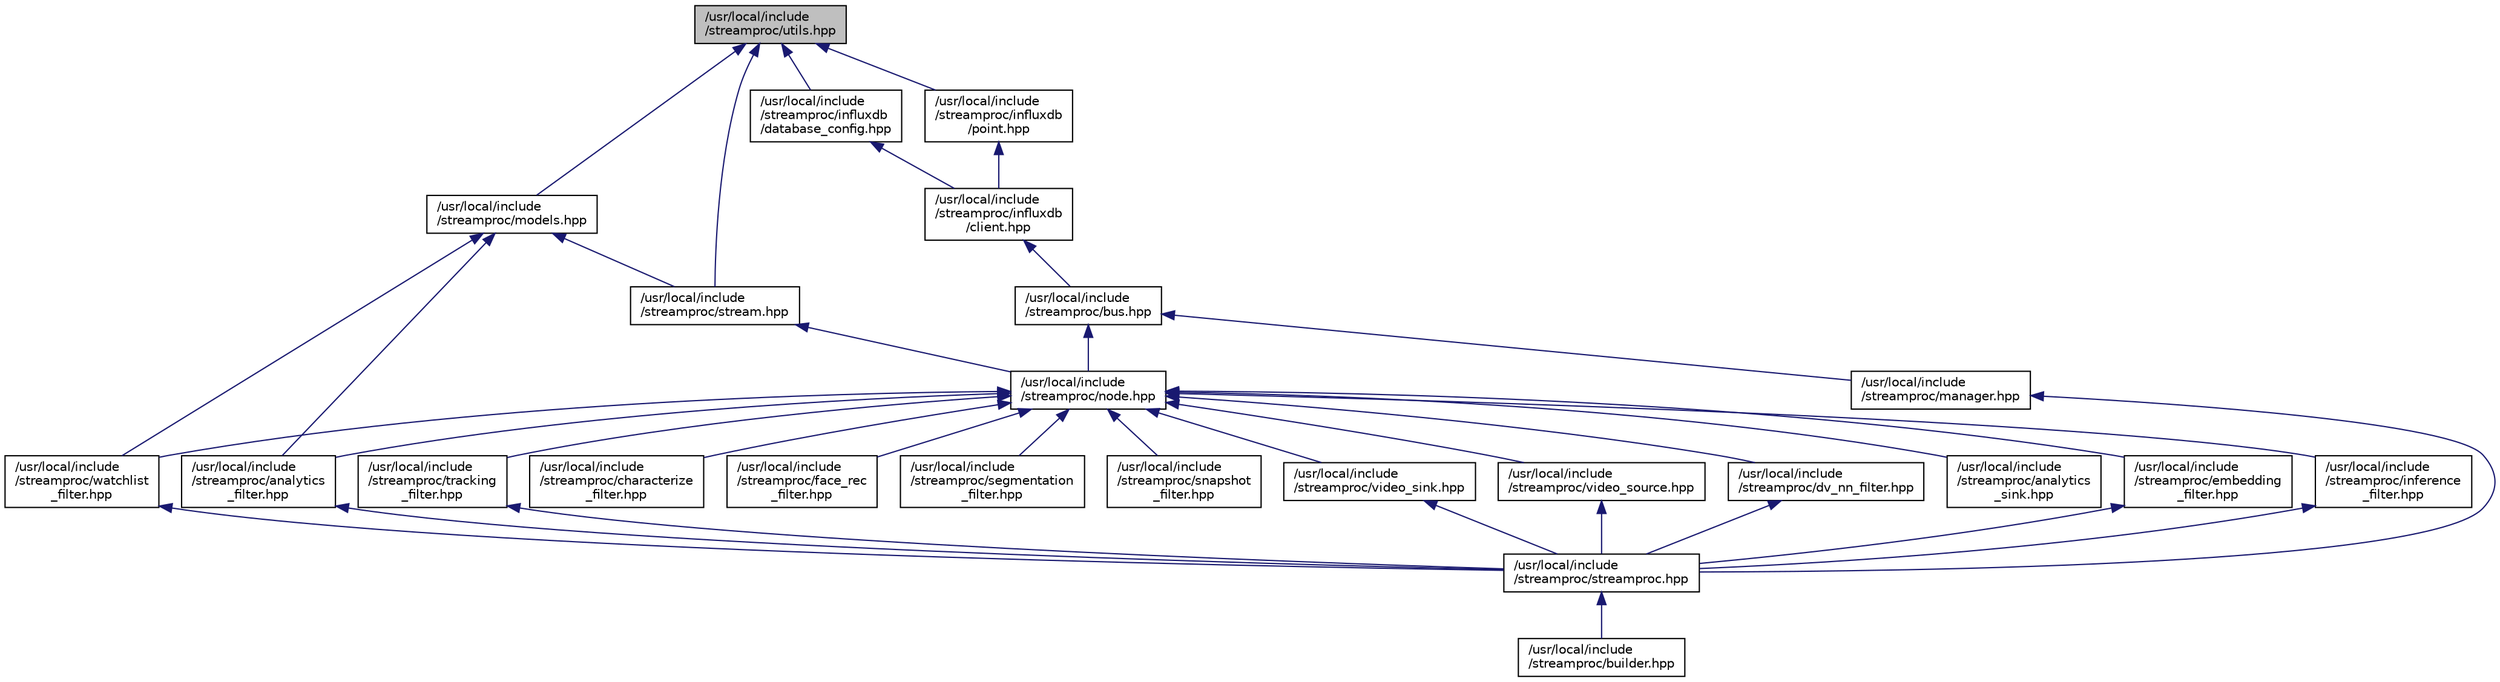 digraph "/usr/local/include/streamproc/utils.hpp"
{
  edge [fontname="Helvetica",fontsize="10",labelfontname="Helvetica",labelfontsize="10"];
  node [fontname="Helvetica",fontsize="10",shape=record];
  Node7 [label="/usr/local/include\l/streamproc/utils.hpp",height=0.2,width=0.4,color="black", fillcolor="grey75", style="filled", fontcolor="black"];
  Node7 -> Node8 [dir="back",color="midnightblue",fontsize="10",style="solid",fontname="Helvetica"];
  Node8 [label="/usr/local/include\l/streamproc/influxdb\l/database_config.hpp",height=0.2,width=0.4,color="black", fillcolor="white", style="filled",URL="$d9/d55/database__config_8hpp.html"];
  Node8 -> Node9 [dir="back",color="midnightblue",fontsize="10",style="solid",fontname="Helvetica"];
  Node9 [label="/usr/local/include\l/streamproc/influxdb\l/client.hpp",height=0.2,width=0.4,color="black", fillcolor="white", style="filled",URL="$d2/dfe/client_8hpp.html"];
  Node9 -> Node10 [dir="back",color="midnightblue",fontsize="10",style="solid",fontname="Helvetica"];
  Node10 [label="/usr/local/include\l/streamproc/bus.hpp",height=0.2,width=0.4,color="black", fillcolor="white", style="filled",URL="$d3/ddc/bus_8hpp.html"];
  Node10 -> Node11 [dir="back",color="midnightblue",fontsize="10",style="solid",fontname="Helvetica"];
  Node11 [label="/usr/local/include\l/streamproc/manager.hpp",height=0.2,width=0.4,color="black", fillcolor="white", style="filled",URL="$da/d04/manager_8hpp.html"];
  Node11 -> Node12 [dir="back",color="midnightblue",fontsize="10",style="solid",fontname="Helvetica"];
  Node12 [label="/usr/local/include\l/streamproc/streamproc.hpp",height=0.2,width=0.4,color="black", fillcolor="white", style="filled",URL="$de/dc1/streamproc_8hpp.html"];
  Node12 -> Node13 [dir="back",color="midnightblue",fontsize="10",style="solid",fontname="Helvetica"];
  Node13 [label="/usr/local/include\l/streamproc/builder.hpp",height=0.2,width=0.4,color="black", fillcolor="white", style="filled",URL="$dc/dcd/builder_8hpp.html"];
  Node10 -> Node14 [dir="back",color="midnightblue",fontsize="10",style="solid",fontname="Helvetica"];
  Node14 [label="/usr/local/include\l/streamproc/node.hpp",height=0.2,width=0.4,color="black", fillcolor="white", style="filled",URL="$d3/d09/node_8hpp.html"];
  Node14 -> Node15 [dir="back",color="midnightblue",fontsize="10",style="solid",fontname="Helvetica"];
  Node15 [label="/usr/local/include\l/streamproc/analytics\l_filter.hpp",height=0.2,width=0.4,color="black", fillcolor="white", style="filled",URL="$dd/d43/analytics__filter_8hpp.html"];
  Node15 -> Node12 [dir="back",color="midnightblue",fontsize="10",style="solid",fontname="Helvetica"];
  Node14 -> Node16 [dir="back",color="midnightblue",fontsize="10",style="solid",fontname="Helvetica"];
  Node16 [label="/usr/local/include\l/streamproc/analytics\l_sink.hpp",height=0.2,width=0.4,color="black", fillcolor="white", style="filled",URL="$d4/de6/analytics__sink_8hpp.html"];
  Node14 -> Node17 [dir="back",color="midnightblue",fontsize="10",style="solid",fontname="Helvetica"];
  Node17 [label="/usr/local/include\l/streamproc/characterize\l_filter.hpp",height=0.2,width=0.4,color="black", fillcolor="white", style="filled",URL="$d6/de5/characterize__filter_8hpp.html"];
  Node14 -> Node18 [dir="back",color="midnightblue",fontsize="10",style="solid",fontname="Helvetica"];
  Node18 [label="/usr/local/include\l/streamproc/dv_nn_filter.hpp",height=0.2,width=0.4,color="black", fillcolor="white", style="filled",URL="$df/dc0/dv__nn__filter_8hpp.html"];
  Node18 -> Node12 [dir="back",color="midnightblue",fontsize="10",style="solid",fontname="Helvetica"];
  Node14 -> Node19 [dir="back",color="midnightblue",fontsize="10",style="solid",fontname="Helvetica"];
  Node19 [label="/usr/local/include\l/streamproc/embedding\l_filter.hpp",height=0.2,width=0.4,color="black", fillcolor="white", style="filled",URL="$d7/daf/embedding__filter_8hpp.html"];
  Node19 -> Node12 [dir="back",color="midnightblue",fontsize="10",style="solid",fontname="Helvetica"];
  Node14 -> Node20 [dir="back",color="midnightblue",fontsize="10",style="solid",fontname="Helvetica"];
  Node20 [label="/usr/local/include\l/streamproc/face_rec\l_filter.hpp",height=0.2,width=0.4,color="black", fillcolor="white", style="filled",URL="$dc/db4/face__rec__filter_8hpp.html"];
  Node14 -> Node21 [dir="back",color="midnightblue",fontsize="10",style="solid",fontname="Helvetica"];
  Node21 [label="/usr/local/include\l/streamproc/inference\l_filter.hpp",height=0.2,width=0.4,color="black", fillcolor="white", style="filled",URL="$d6/d30/inference__filter_8hpp.html"];
  Node21 -> Node12 [dir="back",color="midnightblue",fontsize="10",style="solid",fontname="Helvetica"];
  Node14 -> Node22 [dir="back",color="midnightblue",fontsize="10",style="solid",fontname="Helvetica"];
  Node22 [label="/usr/local/include\l/streamproc/segmentation\l_filter.hpp",height=0.2,width=0.4,color="black", fillcolor="white", style="filled",URL="$d8/d7e/segmentation__filter_8hpp.html"];
  Node14 -> Node23 [dir="back",color="midnightblue",fontsize="10",style="solid",fontname="Helvetica"];
  Node23 [label="/usr/local/include\l/streamproc/snapshot\l_filter.hpp",height=0.2,width=0.4,color="black", fillcolor="white", style="filled",URL="$d1/db5/snapshot__filter_8hpp.html"];
  Node14 -> Node24 [dir="back",color="midnightblue",fontsize="10",style="solid",fontname="Helvetica"];
  Node24 [label="/usr/local/include\l/streamproc/tracking\l_filter.hpp",height=0.2,width=0.4,color="black", fillcolor="white", style="filled",URL="$d1/d2c/tracking__filter_8hpp.html"];
  Node24 -> Node12 [dir="back",color="midnightblue",fontsize="10",style="solid",fontname="Helvetica"];
  Node14 -> Node25 [dir="back",color="midnightblue",fontsize="10",style="solid",fontname="Helvetica"];
  Node25 [label="/usr/local/include\l/streamproc/video_sink.hpp",height=0.2,width=0.4,color="black", fillcolor="white", style="filled",URL="$da/d40/video__sink_8hpp.html"];
  Node25 -> Node12 [dir="back",color="midnightblue",fontsize="10",style="solid",fontname="Helvetica"];
  Node14 -> Node26 [dir="back",color="midnightblue",fontsize="10",style="solid",fontname="Helvetica"];
  Node26 [label="/usr/local/include\l/streamproc/video_source.hpp",height=0.2,width=0.4,color="black", fillcolor="white", style="filled",URL="$d6/d3d/video__source_8hpp.html"];
  Node26 -> Node12 [dir="back",color="midnightblue",fontsize="10",style="solid",fontname="Helvetica"];
  Node14 -> Node27 [dir="back",color="midnightblue",fontsize="10",style="solid",fontname="Helvetica"];
  Node27 [label="/usr/local/include\l/streamproc/watchlist\l_filter.hpp",height=0.2,width=0.4,color="black", fillcolor="white", style="filled",URL="$d6/dc3/watchlist__filter_8hpp.html"];
  Node27 -> Node12 [dir="back",color="midnightblue",fontsize="10",style="solid",fontname="Helvetica"];
  Node7 -> Node28 [dir="back",color="midnightblue",fontsize="10",style="solid",fontname="Helvetica"];
  Node28 [label="/usr/local/include\l/streamproc/influxdb\l/point.hpp",height=0.2,width=0.4,color="black", fillcolor="white", style="filled",URL="$d0/de4/point_8hpp.html"];
  Node28 -> Node9 [dir="back",color="midnightblue",fontsize="10",style="solid",fontname="Helvetica"];
  Node7 -> Node29 [dir="back",color="midnightblue",fontsize="10",style="solid",fontname="Helvetica"];
  Node29 [label="/usr/local/include\l/streamproc/models.hpp",height=0.2,width=0.4,color="black", fillcolor="white", style="filled",URL="$dc/d6b/streamproc_2models_8hpp.html"];
  Node29 -> Node15 [dir="back",color="midnightblue",fontsize="10",style="solid",fontname="Helvetica"];
  Node29 -> Node30 [dir="back",color="midnightblue",fontsize="10",style="solid",fontname="Helvetica"];
  Node30 [label="/usr/local/include\l/streamproc/stream.hpp",height=0.2,width=0.4,color="black", fillcolor="white", style="filled",URL="$d9/d0f/stream_8hpp.html"];
  Node30 -> Node14 [dir="back",color="midnightblue",fontsize="10",style="solid",fontname="Helvetica"];
  Node29 -> Node27 [dir="back",color="midnightblue",fontsize="10",style="solid",fontname="Helvetica"];
  Node7 -> Node30 [dir="back",color="midnightblue",fontsize="10",style="solid",fontname="Helvetica"];
}
